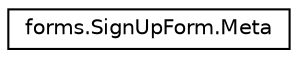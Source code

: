 digraph "Graphical Class Hierarchy"
{
  edge [fontname="Helvetica",fontsize="10",labelfontname="Helvetica",labelfontsize="10"];
  node [fontname="Helvetica",fontsize="10",shape=record];
  rankdir="LR";
  Node1 [label="forms.SignUpForm.Meta",height=0.2,width=0.4,color="black", fillcolor="white", style="filled",URL="$classforms_1_1_sign_up_form_1_1_meta.html"];
}
